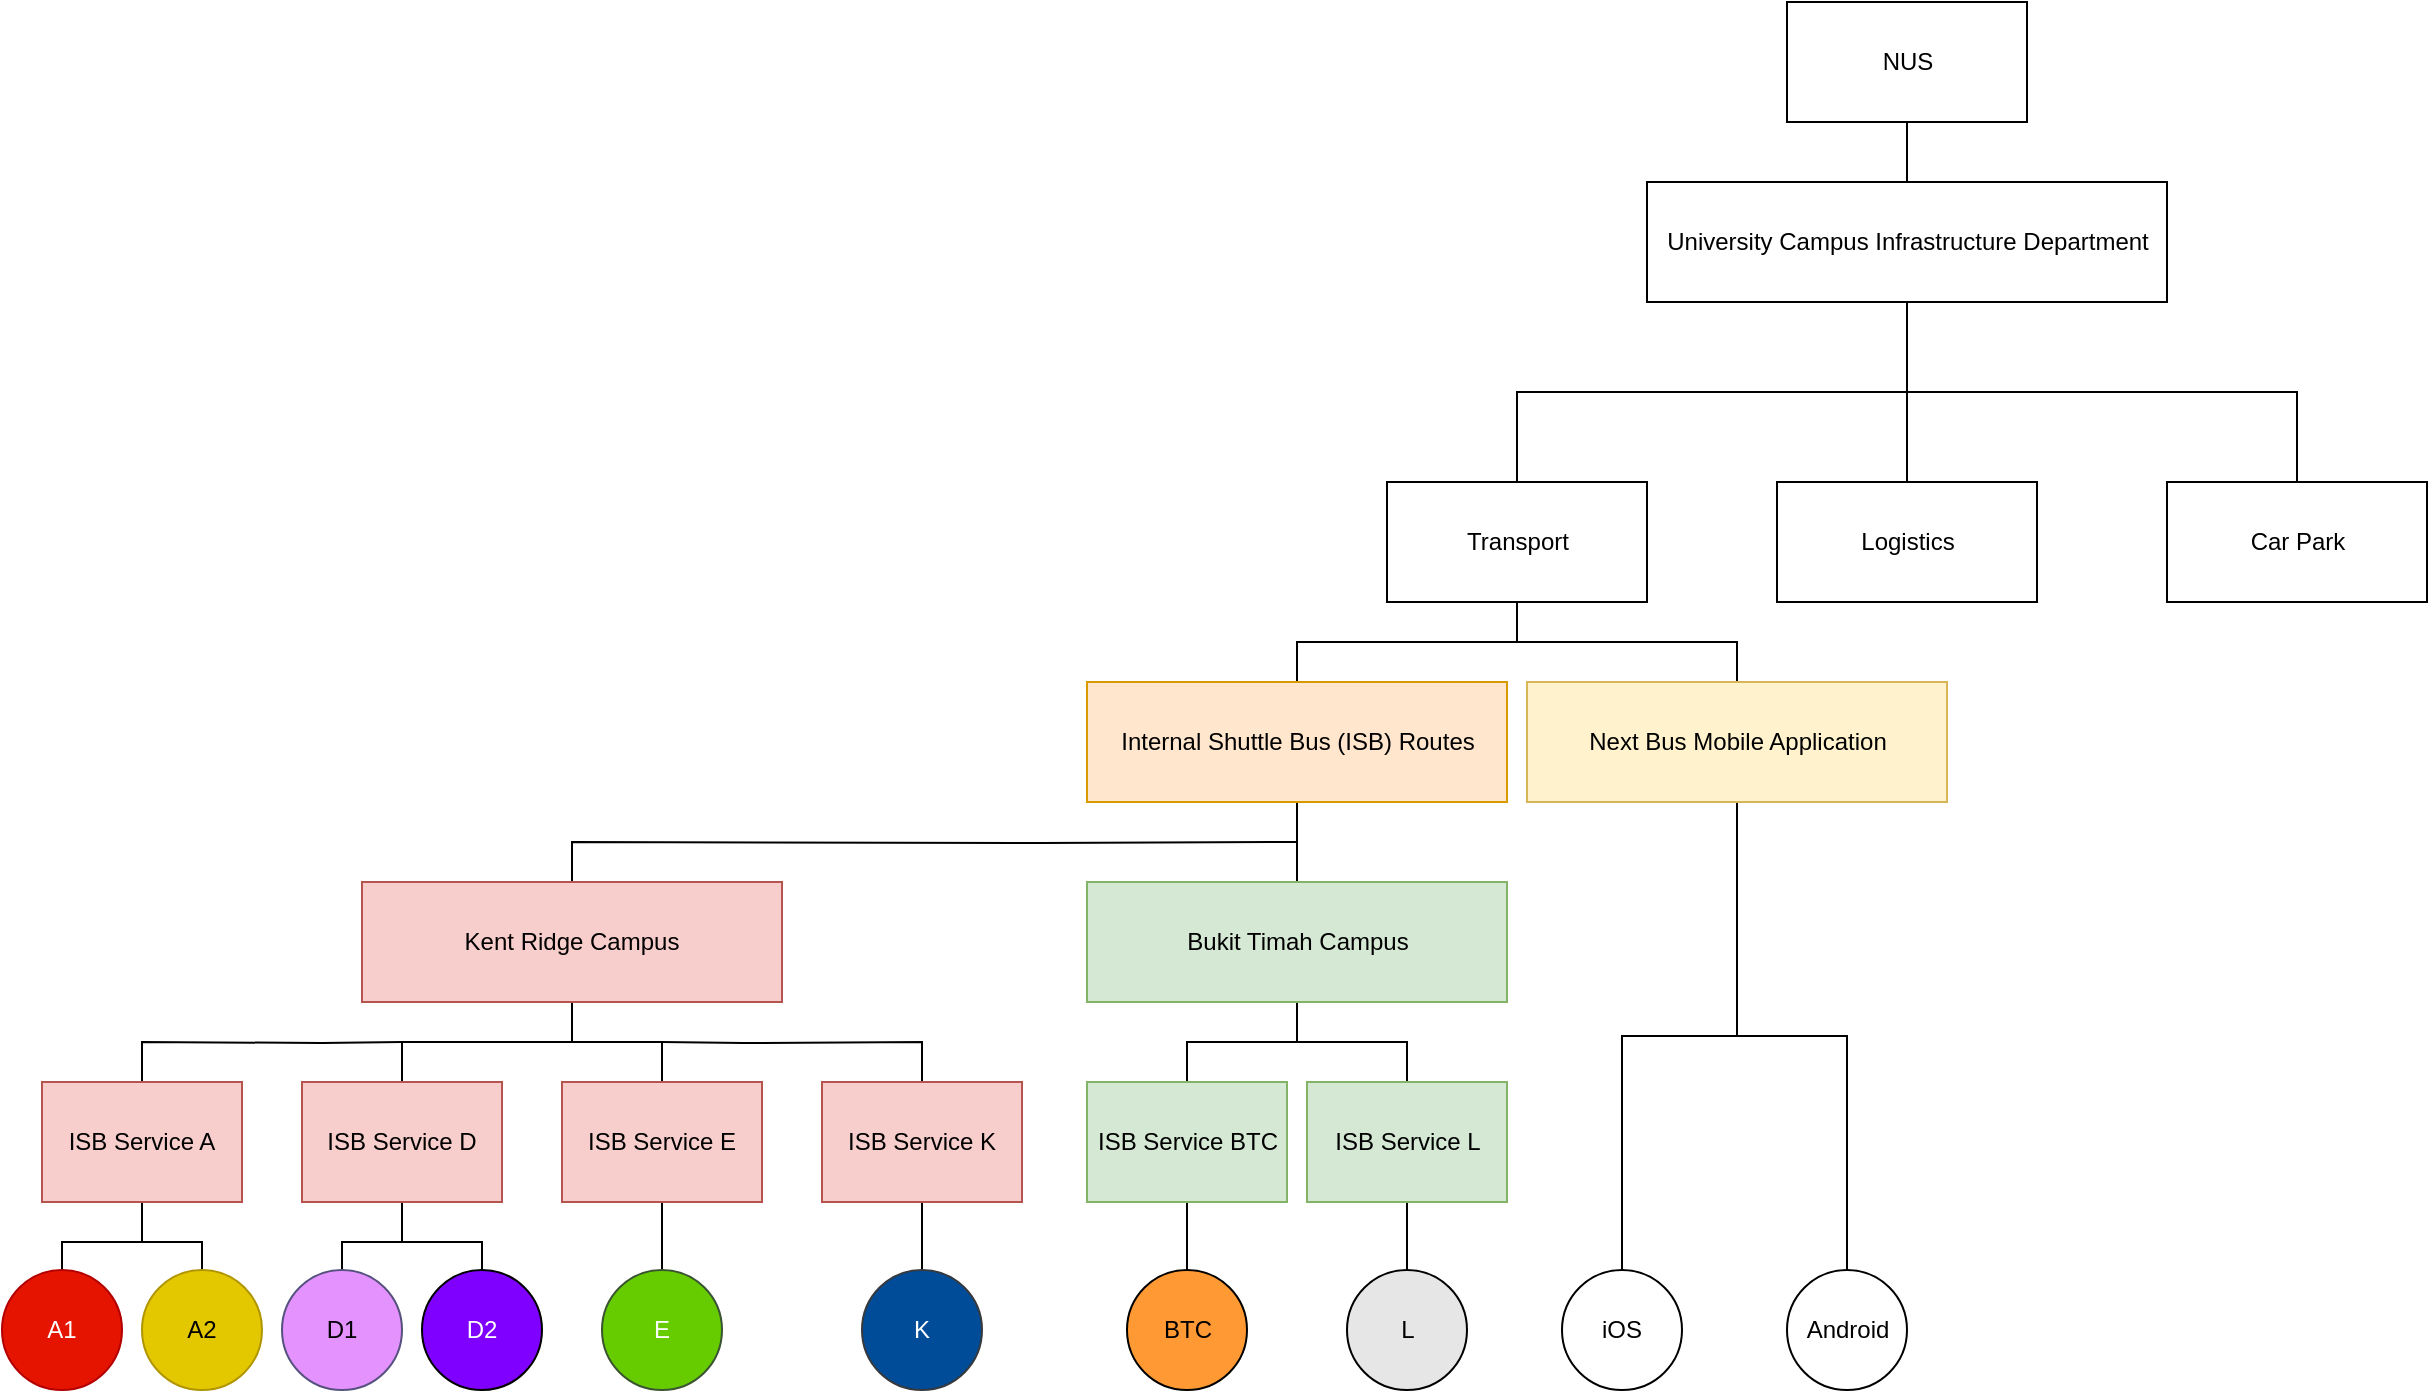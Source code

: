 <mxfile version="22.0.4" type="github">
  <diagram id="R2lEEEUBdFMjLlhIrx00" name="Page-1">
    <mxGraphModel dx="3131" dy="974" grid="1" gridSize="10" guides="1" tooltips="1" connect="1" arrows="1" fold="1" page="1" pageScale="1" pageWidth="850" pageHeight="1100" math="0" shadow="0" extFonts="Permanent Marker^https://fonts.googleapis.com/css?family=Permanent+Marker">
      <root>
        <mxCell id="0" />
        <mxCell id="1" parent="0" />
        <mxCell id="sbY-JyXyrOLw-_T_HfWh-8" value="" style="edgeStyle=orthogonalEdgeStyle;rounded=0;orthogonalLoop=1;jettySize=auto;html=1;endArrow=none;endFill=0;" edge="1" parent="1" source="sbY-JyXyrOLw-_T_HfWh-1" target="sbY-JyXyrOLw-_T_HfWh-2">
          <mxGeometry relative="1" as="geometry" />
        </mxCell>
        <mxCell id="sbY-JyXyrOLw-_T_HfWh-1" value="NUS" style="rounded=0;whiteSpace=wrap;html=1;" vertex="1" parent="1">
          <mxGeometry x="-57.5" y="30" width="120" height="60" as="geometry" />
        </mxCell>
        <mxCell id="sbY-JyXyrOLw-_T_HfWh-18" style="edgeStyle=orthogonalEdgeStyle;rounded=0;orthogonalLoop=1;jettySize=auto;html=1;entryX=0.5;entryY=0;entryDx=0;entryDy=0;endArrow=none;endFill=0;" edge="1" parent="1" source="sbY-JyXyrOLw-_T_HfWh-2" target="sbY-JyXyrOLw-_T_HfWh-3">
          <mxGeometry relative="1" as="geometry" />
        </mxCell>
        <mxCell id="sbY-JyXyrOLw-_T_HfWh-19" style="edgeStyle=orthogonalEdgeStyle;rounded=0;orthogonalLoop=1;jettySize=auto;html=1;endArrow=none;endFill=0;" edge="1" parent="1" source="sbY-JyXyrOLw-_T_HfWh-2" target="sbY-JyXyrOLw-_T_HfWh-4">
          <mxGeometry relative="1" as="geometry" />
        </mxCell>
        <mxCell id="sbY-JyXyrOLw-_T_HfWh-20" style="edgeStyle=orthogonalEdgeStyle;rounded=0;orthogonalLoop=1;jettySize=auto;html=1;entryX=0.5;entryY=0;entryDx=0;entryDy=0;endArrow=none;endFill=0;" edge="1" parent="1" source="sbY-JyXyrOLw-_T_HfWh-2" target="sbY-JyXyrOLw-_T_HfWh-5">
          <mxGeometry relative="1" as="geometry" />
        </mxCell>
        <mxCell id="sbY-JyXyrOLw-_T_HfWh-2" value="University Campus Infrastructure Department" style="rounded=0;whiteSpace=wrap;html=1;" vertex="1" parent="1">
          <mxGeometry x="-127.5" y="120" width="260" height="60" as="geometry" />
        </mxCell>
        <mxCell id="sbY-JyXyrOLw-_T_HfWh-24" style="edgeStyle=orthogonalEdgeStyle;rounded=0;orthogonalLoop=1;jettySize=auto;html=1;entryX=0.5;entryY=0;entryDx=0;entryDy=0;endArrow=none;endFill=0;" edge="1" parent="1" source="sbY-JyXyrOLw-_T_HfWh-3" target="sbY-JyXyrOLw-_T_HfWh-6">
          <mxGeometry relative="1" as="geometry" />
        </mxCell>
        <mxCell id="sbY-JyXyrOLw-_T_HfWh-25" style="edgeStyle=orthogonalEdgeStyle;rounded=0;orthogonalLoop=1;jettySize=auto;html=1;entryX=0.5;entryY=0;entryDx=0;entryDy=0;endArrow=none;endFill=0;" edge="1" parent="1" source="sbY-JyXyrOLw-_T_HfWh-3" target="sbY-JyXyrOLw-_T_HfWh-7">
          <mxGeometry relative="1" as="geometry" />
        </mxCell>
        <mxCell id="sbY-JyXyrOLw-_T_HfWh-3" value="Transport" style="rounded=0;whiteSpace=wrap;html=1;" vertex="1" parent="1">
          <mxGeometry x="-257.5" y="270" width="130" height="60" as="geometry" />
        </mxCell>
        <mxCell id="sbY-JyXyrOLw-_T_HfWh-4" value="Logistics" style="rounded=0;whiteSpace=wrap;html=1;" vertex="1" parent="1">
          <mxGeometry x="-62.5" y="270" width="130" height="60" as="geometry" />
        </mxCell>
        <mxCell id="sbY-JyXyrOLw-_T_HfWh-5" value="Car Park" style="rounded=0;whiteSpace=wrap;html=1;" vertex="1" parent="1">
          <mxGeometry x="132.5" y="270" width="130" height="60" as="geometry" />
        </mxCell>
        <mxCell id="sbY-JyXyrOLw-_T_HfWh-26" style="edgeStyle=orthogonalEdgeStyle;rounded=0;orthogonalLoop=1;jettySize=auto;html=1;endArrow=none;endFill=0;" edge="1" parent="1" target="sbY-JyXyrOLw-_T_HfWh-22">
          <mxGeometry relative="1" as="geometry">
            <mxPoint x="-302" y="450" as="sourcePoint" />
          </mxGeometry>
        </mxCell>
        <mxCell id="sbY-JyXyrOLw-_T_HfWh-27" style="edgeStyle=orthogonalEdgeStyle;rounded=0;orthogonalLoop=1;jettySize=auto;html=1;entryX=0.5;entryY=0;entryDx=0;entryDy=0;endArrow=none;endFill=0;" edge="1" parent="1" source="sbY-JyXyrOLw-_T_HfWh-6" target="sbY-JyXyrOLw-_T_HfWh-23">
          <mxGeometry relative="1" as="geometry" />
        </mxCell>
        <mxCell id="sbY-JyXyrOLw-_T_HfWh-6" value="Internal Shuttle Bus (ISB) Routes" style="rounded=0;whiteSpace=wrap;html=1;fillColor=#ffe6cc;strokeColor=#d79b00;" vertex="1" parent="1">
          <mxGeometry x="-407.5" y="370" width="210" height="60" as="geometry" />
        </mxCell>
        <mxCell id="sbY-JyXyrOLw-_T_HfWh-65" style="edgeStyle=orthogonalEdgeStyle;rounded=0;orthogonalLoop=1;jettySize=auto;html=1;entryX=0.5;entryY=0;entryDx=0;entryDy=0;endArrow=none;endFill=0;" edge="1" parent="1" source="sbY-JyXyrOLw-_T_HfWh-7" target="sbY-JyXyrOLw-_T_HfWh-63">
          <mxGeometry relative="1" as="geometry" />
        </mxCell>
        <mxCell id="sbY-JyXyrOLw-_T_HfWh-66" style="edgeStyle=orthogonalEdgeStyle;rounded=0;orthogonalLoop=1;jettySize=auto;html=1;endArrow=none;endFill=0;" edge="1" parent="1" source="sbY-JyXyrOLw-_T_HfWh-7" target="sbY-JyXyrOLw-_T_HfWh-64">
          <mxGeometry relative="1" as="geometry" />
        </mxCell>
        <mxCell id="sbY-JyXyrOLw-_T_HfWh-7" value="Next Bus Mobile Application" style="rounded=0;whiteSpace=wrap;html=1;fillColor=#fff2cc;strokeColor=#d6b656;" vertex="1" parent="1">
          <mxGeometry x="-187.5" y="370" width="210" height="60" as="geometry" />
        </mxCell>
        <mxCell id="sbY-JyXyrOLw-_T_HfWh-38" style="edgeStyle=orthogonalEdgeStyle;rounded=0;orthogonalLoop=1;jettySize=auto;html=1;entryX=0.5;entryY=0;entryDx=0;entryDy=0;endArrow=none;endFill=0;" edge="1" parent="1" source="sbY-JyXyrOLw-_T_HfWh-22" target="sbY-JyXyrOLw-_T_HfWh-31">
          <mxGeometry relative="1" as="geometry" />
        </mxCell>
        <mxCell id="sbY-JyXyrOLw-_T_HfWh-40" style="edgeStyle=orthogonalEdgeStyle;rounded=0;orthogonalLoop=1;jettySize=auto;html=1;entryX=0.5;entryY=0;entryDx=0;entryDy=0;endArrow=none;endFill=0;" edge="1" parent="1" source="sbY-JyXyrOLw-_T_HfWh-22" target="sbY-JyXyrOLw-_T_HfWh-32">
          <mxGeometry relative="1" as="geometry" />
        </mxCell>
        <mxCell id="sbY-JyXyrOLw-_T_HfWh-41" style="edgeStyle=orthogonalEdgeStyle;rounded=0;orthogonalLoop=1;jettySize=auto;html=1;entryX=0.5;entryY=0;entryDx=0;entryDy=0;endArrow=none;endFill=0;" edge="1" parent="1" target="sbY-JyXyrOLw-_T_HfWh-33">
          <mxGeometry relative="1" as="geometry">
            <mxPoint x="-620" y="550" as="sourcePoint" />
          </mxGeometry>
        </mxCell>
        <mxCell id="sbY-JyXyrOLw-_T_HfWh-42" style="edgeStyle=orthogonalEdgeStyle;rounded=0;orthogonalLoop=1;jettySize=auto;html=1;entryX=0.5;entryY=0;entryDx=0;entryDy=0;endArrow=none;endFill=0;" edge="1" parent="1" target="sbY-JyXyrOLw-_T_HfWh-29">
          <mxGeometry relative="1" as="geometry">
            <mxPoint x="-750" y="550" as="sourcePoint" />
          </mxGeometry>
        </mxCell>
        <mxCell id="sbY-JyXyrOLw-_T_HfWh-22" value="Kent Ridge Campus" style="rounded=0;whiteSpace=wrap;html=1;fillColor=#f8cecc;strokeColor=#b85450;" vertex="1" parent="1">
          <mxGeometry x="-770" y="470" width="210" height="60" as="geometry" />
        </mxCell>
        <mxCell id="sbY-JyXyrOLw-_T_HfWh-43" style="edgeStyle=orthogonalEdgeStyle;rounded=0;orthogonalLoop=1;jettySize=auto;html=1;entryX=0.5;entryY=0;entryDx=0;entryDy=0;endArrow=none;endFill=0;" edge="1" parent="1" source="sbY-JyXyrOLw-_T_HfWh-23" target="sbY-JyXyrOLw-_T_HfWh-34">
          <mxGeometry relative="1" as="geometry" />
        </mxCell>
        <mxCell id="sbY-JyXyrOLw-_T_HfWh-44" style="edgeStyle=orthogonalEdgeStyle;rounded=0;orthogonalLoop=1;jettySize=auto;html=1;endArrow=none;endFill=0;" edge="1" parent="1" source="sbY-JyXyrOLw-_T_HfWh-23" target="sbY-JyXyrOLw-_T_HfWh-35">
          <mxGeometry relative="1" as="geometry" />
        </mxCell>
        <mxCell id="sbY-JyXyrOLw-_T_HfWh-23" value="Bukit Timah Campus" style="rounded=0;whiteSpace=wrap;html=1;fillColor=#d5e8d4;strokeColor=#82b366;" vertex="1" parent="1">
          <mxGeometry x="-407.5" y="470" width="210" height="60" as="geometry" />
        </mxCell>
        <mxCell id="sbY-JyXyrOLw-_T_HfWh-51" style="edgeStyle=orthogonalEdgeStyle;rounded=0;orthogonalLoop=1;jettySize=auto;html=1;endArrow=none;endFill=0;" edge="1" parent="1" source="sbY-JyXyrOLw-_T_HfWh-29" target="sbY-JyXyrOLw-_T_HfWh-46">
          <mxGeometry relative="1" as="geometry" />
        </mxCell>
        <mxCell id="sbY-JyXyrOLw-_T_HfWh-52" style="edgeStyle=orthogonalEdgeStyle;rounded=0;orthogonalLoop=1;jettySize=auto;html=1;endArrow=none;endFill=0;" edge="1" parent="1" source="sbY-JyXyrOLw-_T_HfWh-29" target="sbY-JyXyrOLw-_T_HfWh-47">
          <mxGeometry relative="1" as="geometry" />
        </mxCell>
        <mxCell id="sbY-JyXyrOLw-_T_HfWh-29" value="ISB Service A" style="rounded=0;whiteSpace=wrap;html=1;fillColor=#f8cecc;strokeColor=#b85450;" vertex="1" parent="1">
          <mxGeometry x="-930" y="570" width="100" height="60" as="geometry" />
        </mxCell>
        <mxCell id="sbY-JyXyrOLw-_T_HfWh-53" style="edgeStyle=orthogonalEdgeStyle;rounded=0;orthogonalLoop=1;jettySize=auto;html=1;entryX=0.5;entryY=0;entryDx=0;entryDy=0;endArrow=none;endFill=0;" edge="1" parent="1" source="sbY-JyXyrOLw-_T_HfWh-31" target="sbY-JyXyrOLw-_T_HfWh-48">
          <mxGeometry relative="1" as="geometry" />
        </mxCell>
        <mxCell id="sbY-JyXyrOLw-_T_HfWh-54" style="edgeStyle=orthogonalEdgeStyle;rounded=0;orthogonalLoop=1;jettySize=auto;html=1;entryX=0.5;entryY=0;entryDx=0;entryDy=0;endArrow=none;endFill=0;" edge="1" parent="1" source="sbY-JyXyrOLw-_T_HfWh-31" target="sbY-JyXyrOLw-_T_HfWh-49">
          <mxGeometry relative="1" as="geometry" />
        </mxCell>
        <mxCell id="sbY-JyXyrOLw-_T_HfWh-31" value="ISB Service D" style="rounded=0;whiteSpace=wrap;html=1;fillColor=#f8cecc;strokeColor=#b85450;" vertex="1" parent="1">
          <mxGeometry x="-800" y="570" width="100" height="60" as="geometry" />
        </mxCell>
        <mxCell id="sbY-JyXyrOLw-_T_HfWh-59" style="edgeStyle=orthogonalEdgeStyle;rounded=0;orthogonalLoop=1;jettySize=auto;html=1;entryX=0.5;entryY=0;entryDx=0;entryDy=0;endArrow=none;endFill=0;" edge="1" parent="1" source="sbY-JyXyrOLw-_T_HfWh-32" target="sbY-JyXyrOLw-_T_HfWh-55">
          <mxGeometry relative="1" as="geometry" />
        </mxCell>
        <mxCell id="sbY-JyXyrOLw-_T_HfWh-32" value="ISB Service E" style="rounded=0;whiteSpace=wrap;html=1;fillColor=#f8cecc;strokeColor=#b85450;" vertex="1" parent="1">
          <mxGeometry x="-670" y="570" width="100" height="60" as="geometry" />
        </mxCell>
        <mxCell id="sbY-JyXyrOLw-_T_HfWh-60" style="edgeStyle=orthogonalEdgeStyle;rounded=0;orthogonalLoop=1;jettySize=auto;html=1;entryX=0.5;entryY=0;entryDx=0;entryDy=0;endArrow=none;endFill=0;" edge="1" parent="1" source="sbY-JyXyrOLw-_T_HfWh-33" target="sbY-JyXyrOLw-_T_HfWh-56">
          <mxGeometry relative="1" as="geometry" />
        </mxCell>
        <mxCell id="sbY-JyXyrOLw-_T_HfWh-33" value="ISB Service K" style="rounded=0;whiteSpace=wrap;html=1;fillColor=#f8cecc;strokeColor=#b85450;" vertex="1" parent="1">
          <mxGeometry x="-540" y="570" width="100" height="60" as="geometry" />
        </mxCell>
        <mxCell id="sbY-JyXyrOLw-_T_HfWh-61" style="edgeStyle=orthogonalEdgeStyle;rounded=0;orthogonalLoop=1;jettySize=auto;html=1;entryX=0.5;entryY=0;entryDx=0;entryDy=0;endArrow=none;endFill=0;" edge="1" parent="1" source="sbY-JyXyrOLw-_T_HfWh-34" target="sbY-JyXyrOLw-_T_HfWh-57">
          <mxGeometry relative="1" as="geometry" />
        </mxCell>
        <mxCell id="sbY-JyXyrOLw-_T_HfWh-34" value="ISB Service BTC" style="rounded=0;whiteSpace=wrap;html=1;fillColor=#d5e8d4;strokeColor=#82b366;" vertex="1" parent="1">
          <mxGeometry x="-407.5" y="570" width="100" height="60" as="geometry" />
        </mxCell>
        <mxCell id="sbY-JyXyrOLw-_T_HfWh-62" style="edgeStyle=orthogonalEdgeStyle;rounded=0;orthogonalLoop=1;jettySize=auto;html=1;entryX=0.5;entryY=0;entryDx=0;entryDy=0;endArrow=none;endFill=0;" edge="1" parent="1" source="sbY-JyXyrOLw-_T_HfWh-35" target="sbY-JyXyrOLw-_T_HfWh-58">
          <mxGeometry relative="1" as="geometry" />
        </mxCell>
        <mxCell id="sbY-JyXyrOLw-_T_HfWh-35" value="ISB Service L" style="rounded=0;whiteSpace=wrap;html=1;fillColor=#d5e8d4;strokeColor=#82b366;" vertex="1" parent="1">
          <mxGeometry x="-297.5" y="570" width="100" height="60" as="geometry" />
        </mxCell>
        <mxCell id="sbY-JyXyrOLw-_T_HfWh-46" value="A1" style="ellipse;whiteSpace=wrap;html=1;aspect=fixed;fillColor=#e51400;fontColor=#ffffff;strokeColor=#B20000;" vertex="1" parent="1">
          <mxGeometry x="-950" y="664" width="60" height="60" as="geometry" />
        </mxCell>
        <mxCell id="sbY-JyXyrOLw-_T_HfWh-47" value="A2" style="ellipse;whiteSpace=wrap;html=1;aspect=fixed;fillColor=#e3c800;fontColor=#000000;strokeColor=#B09500;" vertex="1" parent="1">
          <mxGeometry x="-880" y="664" width="60" height="60" as="geometry" />
        </mxCell>
        <mxCell id="sbY-JyXyrOLw-_T_HfWh-48" value="D1" style="ellipse;whiteSpace=wrap;html=1;aspect=fixed;fillColor=#E392FE;strokeColor=#56517e;" vertex="1" parent="1">
          <mxGeometry x="-810" y="664" width="60" height="60" as="geometry" />
        </mxCell>
        <mxCell id="sbY-JyXyrOLw-_T_HfWh-49" value="&lt;font color=&quot;#ffffff&quot;&gt;D2&lt;/font&gt;" style="ellipse;whiteSpace=wrap;html=1;aspect=fixed;fillColor=#7F00FF;" vertex="1" parent="1">
          <mxGeometry x="-740" y="664" width="60" height="60" as="geometry" />
        </mxCell>
        <mxCell id="sbY-JyXyrOLw-_T_HfWh-55" value="E" style="ellipse;whiteSpace=wrap;html=1;aspect=fixed;fillColor=#66CC00;fontColor=#ffffff;strokeColor=#3A5431;" vertex="1" parent="1">
          <mxGeometry x="-650" y="664" width="60" height="60" as="geometry" />
        </mxCell>
        <mxCell id="sbY-JyXyrOLw-_T_HfWh-56" value="&lt;font color=&quot;#ffffff&quot;&gt;K&lt;/font&gt;" style="ellipse;whiteSpace=wrap;html=1;aspect=fixed;fillColor=#004C99;strokeColor=#36393d;" vertex="1" parent="1">
          <mxGeometry x="-520" y="664" width="60" height="60" as="geometry" />
        </mxCell>
        <mxCell id="sbY-JyXyrOLw-_T_HfWh-57" value="BTC" style="ellipse;whiteSpace=wrap;html=1;aspect=fixed;fillColor=#FF9933;" vertex="1" parent="1">
          <mxGeometry x="-387.5" y="664" width="60" height="60" as="geometry" />
        </mxCell>
        <mxCell id="sbY-JyXyrOLw-_T_HfWh-58" value="L" style="ellipse;whiteSpace=wrap;html=1;aspect=fixed;fillColor=#E6E6E6;" vertex="1" parent="1">
          <mxGeometry x="-277.5" y="664" width="60" height="60" as="geometry" />
        </mxCell>
        <mxCell id="sbY-JyXyrOLw-_T_HfWh-63" value="iOS" style="ellipse;whiteSpace=wrap;html=1;aspect=fixed;fillColor=#FFFFFF;" vertex="1" parent="1">
          <mxGeometry x="-170" y="664" width="60" height="60" as="geometry" />
        </mxCell>
        <mxCell id="sbY-JyXyrOLw-_T_HfWh-64" value="Android" style="ellipse;whiteSpace=wrap;html=1;aspect=fixed;fillColor=#FFFFFF;" vertex="1" parent="1">
          <mxGeometry x="-57.5" y="664" width="60" height="60" as="geometry" />
        </mxCell>
      </root>
    </mxGraphModel>
  </diagram>
</mxfile>
